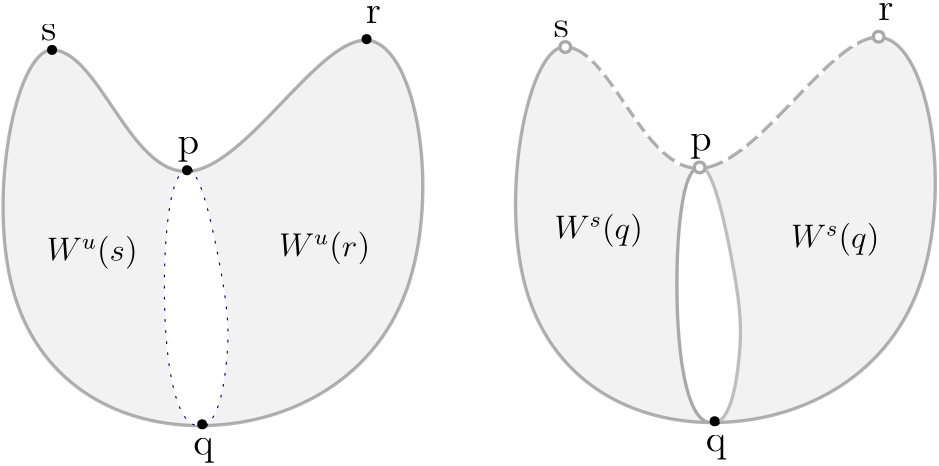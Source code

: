 <?xml version="1.0"?>
<!DOCTYPE ipe SYSTEM "ipe.dtd">
<ipe version="70206" creator="Ipe 7.2.7">
<info created="D:20180125163309" modified="D:20180125184340"/>
<ipestyle name="basic">
<symbol name="arrow/arc(spx)">
<path stroke="sym-stroke" fill="sym-stroke" pen="sym-pen">
0 0 m
-1 0.333 l
-1 -0.333 l
h
</path>
</symbol>
<symbol name="arrow/farc(spx)">
<path stroke="sym-stroke" fill="white" pen="sym-pen">
0 0 m
-1 0.333 l
-1 -0.333 l
h
</path>
</symbol>
<symbol name="arrow/ptarc(spx)">
<path stroke="sym-stroke" fill="sym-stroke" pen="sym-pen">
0 0 m
-1 0.333 l
-0.8 0 l
-1 -0.333 l
h
</path>
</symbol>
<symbol name="arrow/fptarc(spx)">
<path stroke="sym-stroke" fill="white" pen="sym-pen">
0 0 m
-1 0.333 l
-0.8 0 l
-1 -0.333 l
h
</path>
</symbol>
<symbol name="mark/circle(sx)" transformations="translations">
<path fill="sym-stroke">
0.6 0 0 0.6 0 0 e
0.4 0 0 0.4 0 0 e
</path>
</symbol>
<symbol name="mark/disk(sx)" transformations="translations">
<path fill="sym-stroke">
0.6 0 0 0.6 0 0 e
</path>
</symbol>
<symbol name="mark/fdisk(sfx)" transformations="translations">
<group>
<path fill="sym-fill">
0.5 0 0 0.5 0 0 e
</path>
<path fill="sym-stroke" fillrule="eofill">
0.6 0 0 0.6 0 0 e
0.4 0 0 0.4 0 0 e
</path>
</group>
</symbol>
<symbol name="mark/box(sx)" transformations="translations">
<path fill="sym-stroke" fillrule="eofill">
-0.6 -0.6 m
0.6 -0.6 l
0.6 0.6 l
-0.6 0.6 l
h
-0.4 -0.4 m
0.4 -0.4 l
0.4 0.4 l
-0.4 0.4 l
h
</path>
</symbol>
<symbol name="mark/square(sx)" transformations="translations">
<path fill="sym-stroke">
-0.6 -0.6 m
0.6 -0.6 l
0.6 0.6 l
-0.6 0.6 l
h
</path>
</symbol>
<symbol name="mark/fsquare(sfx)" transformations="translations">
<group>
<path fill="sym-fill">
-0.5 -0.5 m
0.5 -0.5 l
0.5 0.5 l
-0.5 0.5 l
h
</path>
<path fill="sym-stroke" fillrule="eofill">
-0.6 -0.6 m
0.6 -0.6 l
0.6 0.6 l
-0.6 0.6 l
h
-0.4 -0.4 m
0.4 -0.4 l
0.4 0.4 l
-0.4 0.4 l
h
</path>
</group>
</symbol>
<symbol name="mark/cross(sx)" transformations="translations">
<group>
<path fill="sym-stroke">
-0.43 -0.57 m
0.57 0.43 l
0.43 0.57 l
-0.57 -0.43 l
h
</path>
<path fill="sym-stroke">
-0.43 0.57 m
0.57 -0.43 l
0.43 -0.57 l
-0.57 0.43 l
h
</path>
</group>
</symbol>
<symbol name="arrow/fnormal(spx)">
<path stroke="sym-stroke" fill="white" pen="sym-pen">
0 0 m
-1 0.333 l
-1 -0.333 l
h
</path>
</symbol>
<symbol name="arrow/pointed(spx)">
<path stroke="sym-stroke" fill="sym-stroke" pen="sym-pen">
0 0 m
-1 0.333 l
-0.8 0 l
-1 -0.333 l
h
</path>
</symbol>
<symbol name="arrow/fpointed(spx)">
<path stroke="sym-stroke" fill="white" pen="sym-pen">
0 0 m
-1 0.333 l
-0.8 0 l
-1 -0.333 l
h
</path>
</symbol>
<symbol name="arrow/linear(spx)">
<path stroke="sym-stroke" pen="sym-pen">
-1 0.333 m
0 0 l
-1 -0.333 l
</path>
</symbol>
<symbol name="arrow/fdouble(spx)">
<path stroke="sym-stroke" fill="white" pen="sym-pen">
0 0 m
-1 0.333 l
-1 -0.333 l
h
-1 0 m
-2 0.333 l
-2 -0.333 l
h
</path>
</symbol>
<symbol name="arrow/double(spx)">
<path stroke="sym-stroke" fill="sym-stroke" pen="sym-pen">
0 0 m
-1 0.333 l
-1 -0.333 l
h
-1 0 m
-2 0.333 l
-2 -0.333 l
h
</path>
</symbol>
<pen name="heavier" value="0.8"/>
<pen name="fat" value="1.2"/>
<pen name="ultrafat" value="2"/>
<symbolsize name="large" value="5"/>
<symbolsize name="small" value="2"/>
<symbolsize name="tiny" value="1.1"/>
<arrowsize name="large" value="10"/>
<arrowsize name="small" value="5"/>
<arrowsize name="tiny" value="3"/>
<color name="red" value="1 0 0"/>
<color name="green" value="0 1 0"/>
<color name="blue" value="0 0 1"/>
<color name="yellow" value="1 1 0"/>
<color name="orange" value="1 0.647 0"/>
<color name="gold" value="1 0.843 0"/>
<color name="purple" value="0.627 0.125 0.941"/>
<color name="gray" value="0.745"/>
<color name="brown" value="0.647 0.165 0.165"/>
<color name="navy" value="0 0 0.502"/>
<color name="pink" value="1 0.753 0.796"/>
<color name="seagreen" value="0.18 0.545 0.341"/>
<color name="turquoise" value="0.251 0.878 0.816"/>
<color name="violet" value="0.933 0.51 0.933"/>
<color name="darkblue" value="0 0 0.545"/>
<color name="darkcyan" value="0 0.545 0.545"/>
<color name="darkgray" value="0.663"/>
<color name="darkgreen" value="0 0.392 0"/>
<color name="darkmagenta" value="0.545 0 0.545"/>
<color name="darkorange" value="1 0.549 0"/>
<color name="darkred" value="0.545 0 0"/>
<color name="lightblue" value="0.678 0.847 0.902"/>
<color name="lightcyan" value="0.878 1 1"/>
<color name="lightgray" value="0.827"/>
<color name="lightgreen" value="0.565 0.933 0.565"/>
<color name="lightyellow" value="1 1 0.878"/>
<dashstyle name="dashed" value="[4] 0"/>
<dashstyle name="dotted" value="[1 3] 0"/>
<dashstyle name="dash dotted" value="[4 2 1 2] 0"/>
<dashstyle name="dash dot dotted" value="[4 2 1 2 1 2] 0"/>
<textsize name="large" value="\large"/>
<textsize name="Large" value="\Large"/>
<textsize name="LARGE" value="\LARGE"/>
<textsize name="huge" value="\huge"/>
<textsize name="Huge" value="\Huge"/>
<textsize name="small" value="\small"/>
<textsize name="footnote" value="\footnotesize"/>
<textsize name="tiny" value="\tiny"/>
<textstyle name="center" begin="\begin{center}" end="\end{center}"/>
<textstyle name="itemize" begin="\begin{itemize}" end="\end{itemize}"/>
<textstyle name="item" begin="\begin{itemize}\item{}" end="\end{itemize}"/>
<gridsize name="4 pts" value="4"/>
<gridsize name="8 pts (~3 mm)" value="8"/>
<gridsize name="16 pts (~6 mm)" value="16"/>
<gridsize name="32 pts (~12 mm)" value="32"/>
<gridsize name="10 pts (~3.5 mm)" value="10"/>
<gridsize name="20 pts (~7 mm)" value="20"/>
<gridsize name="14 pts (~5 mm)" value="14"/>
<gridsize name="28 pts (~10 mm)" value="28"/>
<gridsize name="56 pts (~20 mm)" value="56"/>
<anglesize name="90 deg" value="90"/>
<anglesize name="60 deg" value="60"/>
<anglesize name="45 deg" value="45"/>
<anglesize name="30 deg" value="30"/>
<anglesize name="22.5 deg" value="22.5"/>
<opacity name="10%" value="0.1"/>
<opacity name="30%" value="0.3"/>
<opacity name="50%" value="0.5"/>
<opacity name="75%" value="0.75"/>
<tiling name="falling" angle="-60" step="4" width="1"/>
<tiling name="rising" angle="30" step="4" width="1"/>
</ipestyle>
<page>
<layer name="alpha"/>
<layer name="beta"/>
<view layers="beta" active="beta"/>
<text layer="alpha" matrix="1 0 0 1 -140.413 135.031" transformations="translations" pos="176.809 683.16" stroke="black" type="label" width="5.541" height="6.177" depth="0" valign="baseline" size="Large">s</text>
<path matrix="1 0 0 1 -177.36 133.757" stroke="black">
266.615 637.356 m
287.725 638.289
314.316 686.806
331.81 684.473 c
349.304 682.141
357.701 628.959
345.455 594.787 c
333.209 560.615
300.32 545.453
270.114 545.803 c
239.907 546.153
212.383 562.014
203.519 595.253 c
194.656 628.492
204.452 679.109
217.165 681.091 c
234.374 681.9
245.505 636.423
266.615 637.356 c
</path>
<use matrix="1 0 0 1 -177.36 133.757" name="mark/disk(sx)" pos="217.765 681.06" size="normal" stroke="black"/>
<use matrix="1 0 0 1 -177.36 133.757" name="mark/disk(sx)" pos="330.989 684.946" size="normal" stroke="black"/>
<use matrix="1 0 0 1 -177.36 133.757" name="mark/disk(sx)" pos="266.615 637.356" size="normal" stroke="black"/>
<use matrix="1 0 0 1 -177.36 133.757" name="mark/disk(sx)" pos="272.066 546.42" size="normal" stroke="black"/>
<text matrix="1 0 0 1 -41.0376 168.793" transformations="translations" pos="126.594 608.621" stroke="black" type="label" width="7.804" height="6.176" depth="2.79" valign="baseline" size="Large">p</text>
<text matrix="1 0 0 1 -67.1555 114.327" transformations="translations" pos="158.353 554.792" stroke="black" type="label" width="7.414" height="6.176" depth="2.79" valign="baseline" size="Large">q</text>
<text matrix="1 0 0 1 -177.36 133.757" transformations="translations" pos="144.896 650.607" stroke="black" type="label" width="0" height="0" depth="0" valign="baseline" size="Large"></text>
<text matrix="1 0 0 1 4.66535 176.058" transformations="translations" pos="148.664 648.453" stroke="black" type="label" width="5.463" height="6.177" depth="0" valign="baseline" size="Large">r</text>
<path matrix="1 0 0 1 -177.36 133.757" stroke="0 0 0.541">
266.615 637.356 m
259.959 639.16
255.289 582.749
262.726 546.466
270.114 545.803 c
</path>
<path matrix="1 0 0 1 -177.36 133.757" stroke="darkblue" dash="dotted">
266.615 637.356 m
270.887 639.495
280.77 593.578
282.044 572.557
277 544.124
270.114 545.803 c
</path>
<path matrix="1 0 0 1 -177.36 133.757" stroke="brown" fill="white" dash="dashed">
200 648 m
360 648 l
360 648 l
</path>
<path matrix="1 0 0 1 -177.36 133.757" stroke="brown">
201.959 647.778 m
201.067 644.655
216.01 639.749
241.548 642.425
249.243 646.997
248.239 648.001
248.239 648.001 c
</path>
<path matrix="1 0 0 1 -177.36 133.757" stroke="brown" dash="dotted">
248.239 648.001 m
247.793 649.897
226.047 654.246
202.628 651.458
201.959 648.112 c
</path>
<path matrix="1 0 0 1 -177.36 133.757" stroke="brown">
286.589 648.113 m
285.811 645.903
310.097 640.238
347.363 641.194
350.162 647.952 c
</path>
<path matrix="1 0 0 1 -177.36 133.757" stroke="brown" dash="dotted">
286.501 648.066 m
287.973 650.889
310.684 657.073
350.496 652.166
350.162 648.263
349.939 648.263 c
</path>
<text matrix="1 0 0 1 -183.412 126.112" transformations="translations" pos="364.881 652.979" stroke="brown" type="label" width="33.553" height="9.474" depth="2.99" valign="baseline" size="large" style="math">f^{-1}(d)</text>
<use matrix="1 0 0 1 -177.36 133.757" name="mark/disk(sx)" pos="248 648" size="normal" stroke="darkorange"/>
<use matrix="1 0 0 1 -177.36 133.757" name="mark/disk(sx)" pos="286.669 648.461" size="normal" stroke="darkorange"/>
<text matrix="1 0 0 1 -172.083 105.863" transformations="translations" pos="242.944 680.877" stroke="brown" type="label" width="11.384" height="5.151" depth="1.79" valign="baseline" size="large" style="math">x_{3}</text>
<text matrix="1 0 0 1 -167.748 99.644" transformations="translations" pos="268.199 687.662" stroke="brown" type="label" width="11.384" height="5.151" depth="1.79" valign="baseline" size="large" style="math">x_{4}</text>
<path matrix="1 0 0 1 -177.36 133.757" stroke="darkgreen">
202.296 600.041 m
204.75 592.931
351.939 588.732
346.749 599.708
346.749 599.708 c
</path>
<path matrix="1 0 0 1 -177.36 133.757" stroke="darkgreen" dash="dotted">
347.04 600.085 m
347.993 605.974
249.226 613.089
202.52 604.683
202.52 600.051 c
</path>
<use matrix="1 0 0 1 -177.36 133.757" name="mark/disk(sx)" pos="277.07 609.007" size="normal" stroke="darkgreen"/>
<use matrix="1 0 0 1 -177.36 133.757" name="mark/disk(sx)" pos="258.196 592.77" size="normal" stroke="darkgreen"/>
<text matrix="1 0 0 1 -182.434 130.277" transformations="translations" pos="284.437 616.111" stroke="darkgreen" type="label" width="11.384" height="5.151" depth="1.79" valign="baseline" size="large" style="math">x_{2}</text>
<text matrix="1 0 0 1 -221.432 101.282" transformations="translations" pos="289.366 618.43" stroke="darkgreen" type="label" width="11.384" height="5.151" depth="1.79" valign="baseline" size="large" style="math">x_{1}</text>
<text layer="beta" matrix="1 0 0 1 -144.589 131.367" transformations="translations" pos="176.809 683.16" stroke="black" type="label" width="5.541" height="6.177" depth="0" valign="baseline" size="Large">s</text>
<path matrix="1 0 0 1 -181.536 130.093" stroke="black" fill="lightgray" pen="fat" opacity="30%">
266.615 637.356 m
287.725 638.289
314.316 686.806
331.81 684.473 c
349.304 682.141
357.701 628.959
345.455 594.787 c
333.209 560.615
300.32 545.453
270.114 545.803 c
239.907 546.153
212.383 562.014
203.519 595.253 c
194.656 628.492
204.452 679.109
217.165 681.091 c
234.374 681.9
245.505 636.423
266.615 637.356 c
</path>
<use matrix="1 0 0 1 -181.536 130.093" name="mark/disk(sx)" pos="217.765 681.06" size="normal" stroke="black"/>
<use matrix="1 0 0 1 -181.536 130.093" name="mark/disk(sx)" pos="330.989 684.946" size="normal" stroke="black"/>
<use matrix="1 0 0 1 -181.536 130.093" name="mark/disk(sx)" pos="266.615 637.356" size="normal" stroke="black"/>
<use matrix="1 0 0 1 -181.536 130.093" name="mark/disk(sx)" pos="272.066 546.42" size="normal" stroke="black"/>
<text matrix="1 0 0 1 -45.214 165.129" transformations="translations" pos="126.594 608.621" stroke="black" type="label" width="7.804" height="6.176" depth="2.79" valign="baseline" size="Large">p</text>
<text matrix="1 0 0 1 -71.3319 110.663" transformations="translations" pos="158.353 554.792" stroke="black" type="label" width="7.414" height="6.176" depth="2.79" valign="baseline" size="Large">q</text>
<text matrix="1 0 0 1 0.488987 172.394" transformations="translations" pos="148.664 648.453" stroke="black" type="label" width="5.463" height="6.177" depth="0" valign="baseline" size="Large">r</text>
<path matrix="1 0 0 1 -37.1762 116.336" stroke="0 0 0.541" fill="white" dash="dotted">
122.255 651.113 m
115.599 652.917
110.929 596.506
118.366 560.223
125.754 559.56 c
</path>
<path matrix="1 0 0 1 -181.536 130.093" stroke="darkblue" fill="white" dash="dotted">
266.615 637.356 m
270.887 639.495
280.77 593.578
282.044 572.557
277 544.124
270.114 545.803 c
</path>
<text matrix="1 0 0 1 -64.6318 83.1404" transformations="translations" pos="182.546 653.657" stroke="black" type="label" width="32.784" height="8.965" depth="2.99" valign="baseline" size="large" style="math">W^{u}(r)</text>
<text matrix="1 0 0 1 -270.423 281.985" transformations="translations" pos="304.741 453.226" stroke="black" type="label" width="32.697" height="8.965" depth="2.99" valign="baseline" size="large" style="math">W^{u}(s)</text>
<use matrix="1 0 0 1 -128.3 198.7" name="mark/disk(sx)" pos="218.556 477.672" size="normal" stroke="black"/>
<use matrix="1 0 0 1 -128.3 198.7" name="mark/disk(sx)" pos="213.123 569.141" size="normal" stroke="black"/>
<text matrix="1 0 0 1 39.9108 132.467" transformations="translations" pos="176.809 683.16" stroke="black" type="label" width="5.541" height="6.177" depth="0" valign="baseline" size="Large">s</text>
<path matrix="1 0 0 1 2.96385 131.193" stroke="black" fill="lightgray" pen="fat" opacity="30%">
266.615 637.356 m
287.725 638.289
314.316 686.806
331.81 684.473 c
349.304 682.141
357.701 628.959
345.455 594.787 c
333.209 560.615
300.32 545.453
270.114 545.803 c
239.907 546.153
212.383 562.014
203.519 595.253 c
194.656 628.492
204.452 679.109
217.165 681.091 c
234.374 681.9
245.505 636.423
266.615 637.356 c
</path>
<use matrix="1 0 0 1 2.96385 131.193" name="mark/disk(sx)" pos="217.765 681.06" size="normal" stroke="white"/>
<use matrix="1 0 0 1 2.96385 131.193" name="mark/disk(sx)" pos="266.615 637.356" size="normal" stroke="black"/>
<use matrix="1 0 0 1 2.96385 131.193" name="mark/disk(sx)" pos="272.066 546.42" size="normal" stroke="black"/>
<text matrix="1 0 0 1 139.286 166.229" transformations="translations" pos="126.594 608.621" stroke="black" type="label" width="7.804" height="6.176" depth="2.79" valign="baseline" size="Large">p</text>
<text matrix="1 0 0 1 113.168 111.763" transformations="translations" pos="158.353 554.792" stroke="black" type="label" width="7.414" height="6.176" depth="2.79" valign="baseline" size="Large">q</text>
<text matrix="1 0 0 1 184.989 173.494" transformations="translations" pos="148.664 648.453" stroke="black" type="label" width="5.463" height="6.177" depth="0" valign="baseline" size="Large">r</text>
<path matrix="1 0 0 1 147.324 117.436" stroke="darkgray" fill="white" pen="fat" cap="1">
122.255 651.113 m
115.599 652.917
110.929 596.506
118.366 560.223
125.754 559.56 c
</path>
<path matrix="1 0 0 1 2.96385 131.193" stroke="gray" fill="white" pen="fat">
266.615 637.356 m
270.887 639.495
280.77 593.578
282.044 572.557
277 544.124
270.114 545.803 c
</path>
<use matrix="1 0 0 1 56.1998 199.8" name="mark/disk(sx)" pos="218.556 477.672" size="normal" stroke="black"/>
<use matrix="1 0 0 1 56.1998 199.8" name="mark/disk(sx)" pos="213.123 569.141" size="normal" stroke="white"/>
<path matrix="1 0 0 1 -53.9275 333.145" stroke="darkgray" pen="fat">
1.89715 -0.223194 0.223194 1.89715 274.929 479.044 e
</path>
<path matrix="1 0 0 1 -5.569 289.789" stroke="darkgray" pen="fat">
1.89715 -0.223194 0.223194 1.89715 274.929 479.044 e
</path>
<path matrix="1 0 0 1 58.863 336.858" stroke="darkgray" fill="1" pen="fat">
1.89715 -0.223194 0.223194 1.89715 274.929 479.044 e
</path>
<path matrix="1 0 0 1 -54 333" stroke="white" fill="undefined" pen="2.4" cap="1" join="1">
284.007 474.959 m
284.007 474.959 l
</path>
<path matrix="1 0 0 1 -54 333" stroke="white" fill="undefined" pen="2.4" cap="1" join="1">
288.533 470.056 m
288.533 470.056 l
</path>
<path matrix="1 0 0 1 -54 333" stroke="white" fill="undefined" pen="2.4" cap="1" join="1">
292.869 464.013 m
292.869 464.013 l
</path>
<path matrix="1 0 0 1 -54 333" stroke="white" fill="undefined" pen="2.4" cap="1" join="1">
296.709 458.584 m
296.709 458.584 l
</path>
<path matrix="1 0 0 1 -54 333" stroke="white" fill="undefined" pen="2.4" cap="1" join="1">
300.534 453.166 m
300.534 453.166 l
</path>
<path matrix="1 0 0 1 -54 333" stroke="white" fill="undefined" pen="2.4" cap="1" join="1">
304.199 447.907 m
304.199 447.907 l
</path>
<path matrix="1 0 0 1 -54 333" stroke="white" fill="undefined" pen="2.4" cap="1" join="1">
309.458 442.329 m
309.458 442.329 l
</path>
<path matrix="1 0 0 1 -54 333" stroke="white" fill="undefined" pen="2.4" cap="1" join="1">
315.355 437.707 m
315.355 437.707 l
</path>
<path matrix="1 0 0 1 -54 333" stroke="white" fill="undefined" pen="2.4" cap="1" join="1">
332.54 438.653 m
332.54 438.653 l
</path>
<path matrix="1 0 0 1 -54 333" stroke="white" fill="undefined" pen="2.4" cap="1" join="1">
339.234 443.274 m
339.234 443.274 l
</path>
<path matrix="1 0 0 1 -54 333" stroke="white" fill="undefined" pen="2.4" cap="1" join="1">
344.812 447.896 m
344.812 447.896 l
</path>
<path matrix="1 0 0 1 -54 333" stroke="white" fill="undefined" pen="2.4" cap="1" join="1">
350.389 452.836 m
350.389 452.836 l
</path>
<path matrix="1 0 0 1 -54 333" stroke="white" fill="undefined" pen="2.4" cap="1" join="1">
356.127 459.37 m
356.127 459.37 l
</path>
<path matrix="1 0 0 1 -54 333" stroke="white" fill="undefined" pen="2.4" cap="1" join="1">
361.545 464.47 m
361.545 464.47 l
</path>
<path matrix="1 0 0 1 -54 333" stroke="white" fill="undefined" pen="2.4" cap="1" join="1">
366.963 469.888 m
366.963 469.888 l
</path>
<path matrix="1 0 0 1 -54 333" stroke="white" fill="undefined" pen="2.4" cap="1" join="1">
372.382 475.307 m
372.382 475.307 l
</path>
<path matrix="1 0 0 1 -54 333" stroke="white" fill="undefined" pen="2.4" cap="1" join="1">
378.916 480.247 m
378.916 480.247 l
</path>
<text matrix="1 0 0 1 154.921 167.775" transformations="translations" pos="62.1806 575.373" stroke="black" type="label" width="31.815" height="8.965" depth="2.99" valign="baseline" size="large" style="math">W^{s}(q)</text>
<text matrix="1 0 0 1 240.037 164.589" transformations="translations" pos="62.1806 575.373" stroke="black" type="label" width="31.815" height="8.965" depth="2.99" valign="baseline" size="large" style="math">W^{s}(q)</text>
</page>
</ipe>
